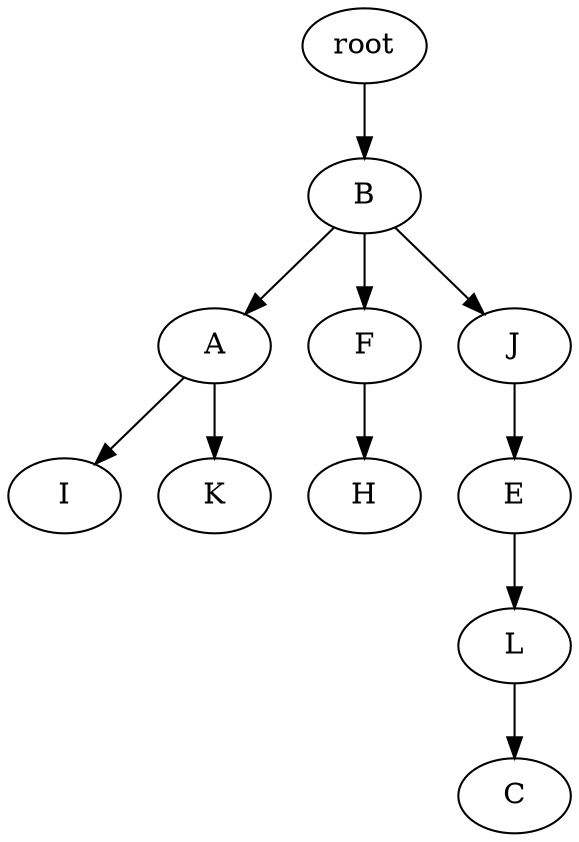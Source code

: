 strict digraph G {
	graph [name=G];
	0	 [label=root];
	2	 [label=B];
	0 -> 2;
	4	 [label=A];
	7	 [label=I];
	4 -> 7;
	8	 [label=K];
	4 -> 8;
	12	 [label=C];
	2 -> 4;
	3	 [label=F];
	2 -> 3;
	5	 [label=J];
	2 -> 5;
	10	 [label=E];
	11	 [label=L];
	10 -> 11;
	6	 [label=H];
	3 -> 6;
	5 -> 10;
	11 -> 12;
}
